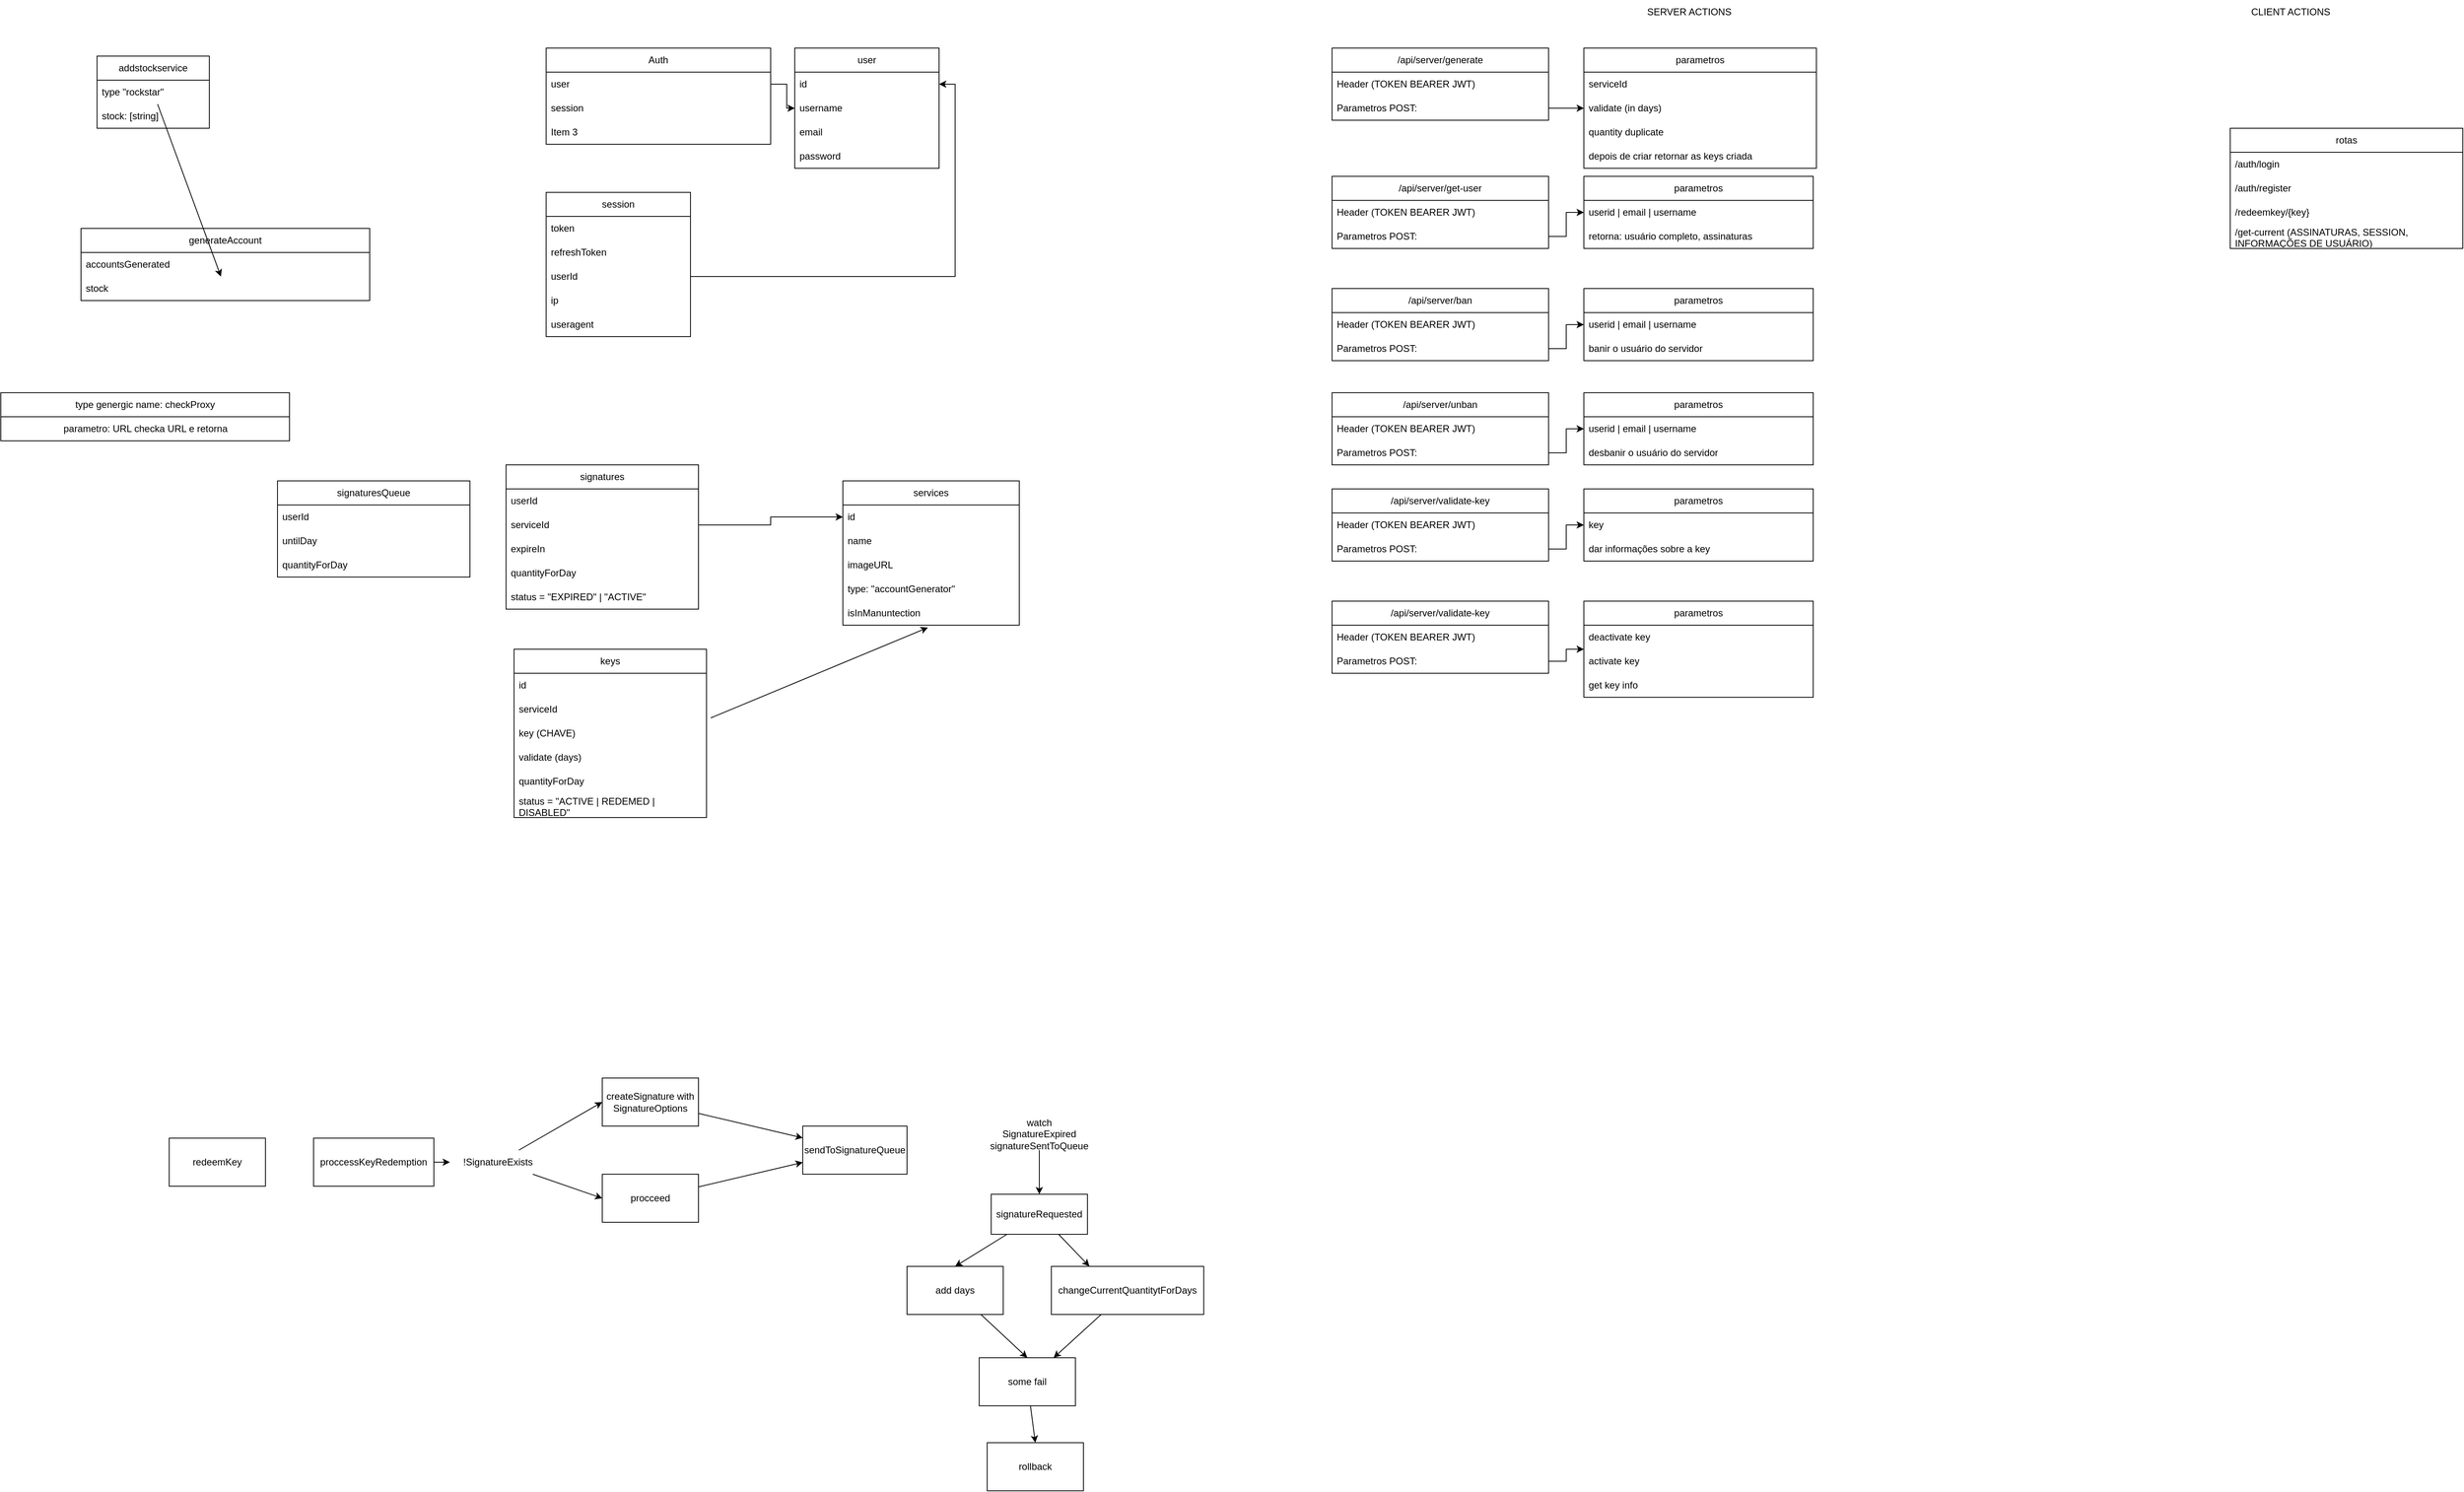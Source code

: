 <mxfile>
    <diagram name="Página-1" id="O1KRXGoHEC6wwhtu853x">
        <mxGraphModel dx="3294" dy="952" grid="1" gridSize="10" guides="1" tooltips="1" connect="1" arrows="1" fold="1" page="1" pageScale="1" pageWidth="827" pageHeight="1169" math="0" shadow="0">
            <root>
                <mxCell id="0"/>
                <mxCell id="1" parent="0"/>
                <mxCell id="ZJLMr6A-sKpY7JcaEZAS-47" value="/api/server/generate" style="swimlane;fontStyle=0;childLayout=stackLayout;horizontal=1;startSize=30;horizontalStack=0;resizeParent=1;resizeParentMax=0;resizeLast=0;collapsible=1;marginBottom=0;whiteSpace=wrap;html=1;" parent="1" vertex="1">
                    <mxGeometry x="100" y="90" width="270" height="90" as="geometry"/>
                </mxCell>
                <mxCell id="ZJLMr6A-sKpY7JcaEZAS-48" value="Header (TOKEN BEARER JWT)" style="text;strokeColor=none;fillColor=none;align=left;verticalAlign=middle;spacingLeft=4;spacingRight=4;overflow=hidden;points=[[0,0.5],[1,0.5]];portConstraint=eastwest;rotatable=0;whiteSpace=wrap;html=1;" parent="ZJLMr6A-sKpY7JcaEZAS-47" vertex="1">
                    <mxGeometry y="30" width="270" height="30" as="geometry"/>
                </mxCell>
                <mxCell id="ZJLMr6A-sKpY7JcaEZAS-49" value="Parametros POST:" style="text;strokeColor=none;fillColor=none;align=left;verticalAlign=middle;spacingLeft=4;spacingRight=4;overflow=hidden;points=[[0,0.5],[1,0.5]];portConstraint=eastwest;rotatable=0;whiteSpace=wrap;html=1;" parent="ZJLMr6A-sKpY7JcaEZAS-47" vertex="1">
                    <mxGeometry y="60" width="270" height="30" as="geometry"/>
                </mxCell>
                <mxCell id="ZJLMr6A-sKpY7JcaEZAS-51" value="parametros" style="swimlane;fontStyle=0;childLayout=stackLayout;horizontal=1;startSize=30;horizontalStack=0;resizeParent=1;resizeParentMax=0;resizeLast=0;collapsible=1;marginBottom=0;whiteSpace=wrap;html=1;" parent="1" vertex="1">
                    <mxGeometry x="414" y="90" width="290" height="150" as="geometry"/>
                </mxCell>
                <mxCell id="ZJLMr6A-sKpY7JcaEZAS-53" value="serviceId" style="text;strokeColor=none;fillColor=none;align=left;verticalAlign=middle;spacingLeft=4;spacingRight=4;overflow=hidden;points=[[0,0.5],[1,0.5]];portConstraint=eastwest;rotatable=0;whiteSpace=wrap;html=1;" parent="ZJLMr6A-sKpY7JcaEZAS-51" vertex="1">
                    <mxGeometry y="30" width="290" height="30" as="geometry"/>
                </mxCell>
                <mxCell id="ZJLMr6A-sKpY7JcaEZAS-54" value="validate (in days)" style="text;strokeColor=none;fillColor=none;align=left;verticalAlign=middle;spacingLeft=4;spacingRight=4;overflow=hidden;points=[[0,0.5],[1,0.5]];portConstraint=eastwest;rotatable=0;whiteSpace=wrap;html=1;" parent="ZJLMr6A-sKpY7JcaEZAS-51" vertex="1">
                    <mxGeometry y="60" width="290" height="30" as="geometry"/>
                </mxCell>
                <mxCell id="ZJLMr6A-sKpY7JcaEZAS-86" value="quantity duplicate" style="text;strokeColor=none;fillColor=none;align=left;verticalAlign=middle;spacingLeft=4;spacingRight=4;overflow=hidden;points=[[0,0.5],[1,0.5]];portConstraint=eastwest;rotatable=0;whiteSpace=wrap;html=1;" parent="ZJLMr6A-sKpY7JcaEZAS-51" vertex="1">
                    <mxGeometry y="90" width="290" height="30" as="geometry"/>
                </mxCell>
                <mxCell id="ZJLMr6A-sKpY7JcaEZAS-87" value="depois de criar retornar as keys criada" style="text;strokeColor=none;fillColor=none;align=left;verticalAlign=middle;spacingLeft=4;spacingRight=4;overflow=hidden;points=[[0,0.5],[1,0.5]];portConstraint=eastwest;rotatable=0;whiteSpace=wrap;html=1;" parent="ZJLMr6A-sKpY7JcaEZAS-51" vertex="1">
                    <mxGeometry y="120" width="290" height="30" as="geometry"/>
                </mxCell>
                <mxCell id="ZJLMr6A-sKpY7JcaEZAS-56" style="edgeStyle=orthogonalEdgeStyle;rounded=0;orthogonalLoop=1;jettySize=auto;html=1;" parent="1" source="ZJLMr6A-sKpY7JcaEZAS-49" target="ZJLMr6A-sKpY7JcaEZAS-51" edge="1">
                    <mxGeometry relative="1" as="geometry"/>
                </mxCell>
                <mxCell id="ZJLMr6A-sKpY7JcaEZAS-57" value="/api/server/get-user" style="swimlane;fontStyle=0;childLayout=stackLayout;horizontal=1;startSize=30;horizontalStack=0;resizeParent=1;resizeParentMax=0;resizeLast=0;collapsible=1;marginBottom=0;whiteSpace=wrap;html=1;" parent="1" vertex="1">
                    <mxGeometry x="100" y="250" width="270" height="90" as="geometry"/>
                </mxCell>
                <mxCell id="ZJLMr6A-sKpY7JcaEZAS-58" value="Header (TOKEN BEARER JWT)" style="text;strokeColor=none;fillColor=none;align=left;verticalAlign=middle;spacingLeft=4;spacingRight=4;overflow=hidden;points=[[0,0.5],[1,0.5]];portConstraint=eastwest;rotatable=0;whiteSpace=wrap;html=1;" parent="ZJLMr6A-sKpY7JcaEZAS-57" vertex="1">
                    <mxGeometry y="30" width="270" height="30" as="geometry"/>
                </mxCell>
                <mxCell id="ZJLMr6A-sKpY7JcaEZAS-59" value="Parametros POST:" style="text;strokeColor=none;fillColor=none;align=left;verticalAlign=middle;spacingLeft=4;spacingRight=4;overflow=hidden;points=[[0,0.5],[1,0.5]];portConstraint=eastwest;rotatable=0;whiteSpace=wrap;html=1;" parent="ZJLMr6A-sKpY7JcaEZAS-57" vertex="1">
                    <mxGeometry y="60" width="270" height="30" as="geometry"/>
                </mxCell>
                <mxCell id="ZJLMr6A-sKpY7JcaEZAS-60" value="parametros" style="swimlane;fontStyle=0;childLayout=stackLayout;horizontal=1;startSize=30;horizontalStack=0;resizeParent=1;resizeParentMax=0;resizeLast=0;collapsible=1;marginBottom=0;whiteSpace=wrap;html=1;" parent="1" vertex="1">
                    <mxGeometry x="414" y="250" width="286" height="90" as="geometry"/>
                </mxCell>
                <mxCell id="ZJLMr6A-sKpY7JcaEZAS-61" value="userid | email | username" style="text;strokeColor=none;fillColor=none;align=left;verticalAlign=middle;spacingLeft=4;spacingRight=4;overflow=hidden;points=[[0,0.5],[1,0.5]];portConstraint=eastwest;rotatable=0;whiteSpace=wrap;html=1;" parent="ZJLMr6A-sKpY7JcaEZAS-60" vertex="1">
                    <mxGeometry y="30" width="286" height="30" as="geometry"/>
                </mxCell>
                <mxCell id="ZJLMr6A-sKpY7JcaEZAS-62" value="retorna: usuário completo, assinaturas" style="text;strokeColor=none;fillColor=none;align=left;verticalAlign=middle;spacingLeft=4;spacingRight=4;overflow=hidden;points=[[0,0.5],[1,0.5]];portConstraint=eastwest;rotatable=0;whiteSpace=wrap;html=1;" parent="ZJLMr6A-sKpY7JcaEZAS-60" vertex="1">
                    <mxGeometry y="60" width="286" height="30" as="geometry"/>
                </mxCell>
                <mxCell id="ZJLMr6A-sKpY7JcaEZAS-64" style="edgeStyle=orthogonalEdgeStyle;rounded=0;orthogonalLoop=1;jettySize=auto;html=1;" parent="1" source="ZJLMr6A-sKpY7JcaEZAS-59" target="ZJLMr6A-sKpY7JcaEZAS-60" edge="1">
                    <mxGeometry relative="1" as="geometry"/>
                </mxCell>
                <mxCell id="ZJLMr6A-sKpY7JcaEZAS-65" value="/api/server/ban" style="swimlane;fontStyle=0;childLayout=stackLayout;horizontal=1;startSize=30;horizontalStack=0;resizeParent=1;resizeParentMax=0;resizeLast=0;collapsible=1;marginBottom=0;whiteSpace=wrap;html=1;" parent="1" vertex="1">
                    <mxGeometry x="100" y="390" width="270" height="90" as="geometry"/>
                </mxCell>
                <mxCell id="ZJLMr6A-sKpY7JcaEZAS-66" value="Header (TOKEN BEARER JWT)" style="text;strokeColor=none;fillColor=none;align=left;verticalAlign=middle;spacingLeft=4;spacingRight=4;overflow=hidden;points=[[0,0.5],[1,0.5]];portConstraint=eastwest;rotatable=0;whiteSpace=wrap;html=1;" parent="ZJLMr6A-sKpY7JcaEZAS-65" vertex="1">
                    <mxGeometry y="30" width="270" height="30" as="geometry"/>
                </mxCell>
                <mxCell id="ZJLMr6A-sKpY7JcaEZAS-67" value="Parametros POST:" style="text;strokeColor=none;fillColor=none;align=left;verticalAlign=middle;spacingLeft=4;spacingRight=4;overflow=hidden;points=[[0,0.5],[1,0.5]];portConstraint=eastwest;rotatable=0;whiteSpace=wrap;html=1;" parent="ZJLMr6A-sKpY7JcaEZAS-65" vertex="1">
                    <mxGeometry y="60" width="270" height="30" as="geometry"/>
                </mxCell>
                <mxCell id="ZJLMr6A-sKpY7JcaEZAS-68" value="parametros" style="swimlane;fontStyle=0;childLayout=stackLayout;horizontal=1;startSize=30;horizontalStack=0;resizeParent=1;resizeParentMax=0;resizeLast=0;collapsible=1;marginBottom=0;whiteSpace=wrap;html=1;" parent="1" vertex="1">
                    <mxGeometry x="414" y="390" width="286" height="90" as="geometry"/>
                </mxCell>
                <mxCell id="ZJLMr6A-sKpY7JcaEZAS-69" value="userid | email | username" style="text;strokeColor=none;fillColor=none;align=left;verticalAlign=middle;spacingLeft=4;spacingRight=4;overflow=hidden;points=[[0,0.5],[1,0.5]];portConstraint=eastwest;rotatable=0;whiteSpace=wrap;html=1;" parent="ZJLMr6A-sKpY7JcaEZAS-68" vertex="1">
                    <mxGeometry y="30" width="286" height="30" as="geometry"/>
                </mxCell>
                <mxCell id="ZJLMr6A-sKpY7JcaEZAS-70" value="banir o usuário do servidor" style="text;strokeColor=none;fillColor=none;align=left;verticalAlign=middle;spacingLeft=4;spacingRight=4;overflow=hidden;points=[[0,0.5],[1,0.5]];portConstraint=eastwest;rotatable=0;whiteSpace=wrap;html=1;" parent="ZJLMr6A-sKpY7JcaEZAS-68" vertex="1">
                    <mxGeometry y="60" width="286" height="30" as="geometry"/>
                </mxCell>
                <mxCell id="ZJLMr6A-sKpY7JcaEZAS-71" style="edgeStyle=orthogonalEdgeStyle;rounded=0;orthogonalLoop=1;jettySize=auto;html=1;" parent="1" source="ZJLMr6A-sKpY7JcaEZAS-67" target="ZJLMr6A-sKpY7JcaEZAS-68" edge="1">
                    <mxGeometry relative="1" as="geometry"/>
                </mxCell>
                <mxCell id="ZJLMr6A-sKpY7JcaEZAS-72" value="/api/server/unban" style="swimlane;fontStyle=0;childLayout=stackLayout;horizontal=1;startSize=30;horizontalStack=0;resizeParent=1;resizeParentMax=0;resizeLast=0;collapsible=1;marginBottom=0;whiteSpace=wrap;html=1;" parent="1" vertex="1">
                    <mxGeometry x="100" y="520" width="270" height="90" as="geometry"/>
                </mxCell>
                <mxCell id="ZJLMr6A-sKpY7JcaEZAS-73" value="Header (TOKEN BEARER JWT)" style="text;strokeColor=none;fillColor=none;align=left;verticalAlign=middle;spacingLeft=4;spacingRight=4;overflow=hidden;points=[[0,0.5],[1,0.5]];portConstraint=eastwest;rotatable=0;whiteSpace=wrap;html=1;" parent="ZJLMr6A-sKpY7JcaEZAS-72" vertex="1">
                    <mxGeometry y="30" width="270" height="30" as="geometry"/>
                </mxCell>
                <mxCell id="ZJLMr6A-sKpY7JcaEZAS-74" value="Parametros POST:" style="text;strokeColor=none;fillColor=none;align=left;verticalAlign=middle;spacingLeft=4;spacingRight=4;overflow=hidden;points=[[0,0.5],[1,0.5]];portConstraint=eastwest;rotatable=0;whiteSpace=wrap;html=1;" parent="ZJLMr6A-sKpY7JcaEZAS-72" vertex="1">
                    <mxGeometry y="60" width="270" height="30" as="geometry"/>
                </mxCell>
                <mxCell id="ZJLMr6A-sKpY7JcaEZAS-75" value="parametros" style="swimlane;fontStyle=0;childLayout=stackLayout;horizontal=1;startSize=30;horizontalStack=0;resizeParent=1;resizeParentMax=0;resizeLast=0;collapsible=1;marginBottom=0;whiteSpace=wrap;html=1;" parent="1" vertex="1">
                    <mxGeometry x="414" y="520" width="286" height="90" as="geometry"/>
                </mxCell>
                <mxCell id="ZJLMr6A-sKpY7JcaEZAS-76" value="userid | email | username" style="text;strokeColor=none;fillColor=none;align=left;verticalAlign=middle;spacingLeft=4;spacingRight=4;overflow=hidden;points=[[0,0.5],[1,0.5]];portConstraint=eastwest;rotatable=0;whiteSpace=wrap;html=1;" parent="ZJLMr6A-sKpY7JcaEZAS-75" vertex="1">
                    <mxGeometry y="30" width="286" height="30" as="geometry"/>
                </mxCell>
                <mxCell id="ZJLMr6A-sKpY7JcaEZAS-77" value="desbanir o usuário do servidor" style="text;strokeColor=none;fillColor=none;align=left;verticalAlign=middle;spacingLeft=4;spacingRight=4;overflow=hidden;points=[[0,0.5],[1,0.5]];portConstraint=eastwest;rotatable=0;whiteSpace=wrap;html=1;" parent="ZJLMr6A-sKpY7JcaEZAS-75" vertex="1">
                    <mxGeometry y="60" width="286" height="30" as="geometry"/>
                </mxCell>
                <mxCell id="ZJLMr6A-sKpY7JcaEZAS-78" style="edgeStyle=orthogonalEdgeStyle;rounded=0;orthogonalLoop=1;jettySize=auto;html=1;" parent="1" source="ZJLMr6A-sKpY7JcaEZAS-74" target="ZJLMr6A-sKpY7JcaEZAS-75" edge="1">
                    <mxGeometry relative="1" as="geometry"/>
                </mxCell>
                <mxCell id="ZJLMr6A-sKpY7JcaEZAS-79" value="/api/server/validate-key" style="swimlane;fontStyle=0;childLayout=stackLayout;horizontal=1;startSize=30;horizontalStack=0;resizeParent=1;resizeParentMax=0;resizeLast=0;collapsible=1;marginBottom=0;whiteSpace=wrap;html=1;" parent="1" vertex="1">
                    <mxGeometry x="100" y="640" width="270" height="90" as="geometry"/>
                </mxCell>
                <mxCell id="ZJLMr6A-sKpY7JcaEZAS-80" value="Header (TOKEN BEARER JWT)" style="text;strokeColor=none;fillColor=none;align=left;verticalAlign=middle;spacingLeft=4;spacingRight=4;overflow=hidden;points=[[0,0.5],[1,0.5]];portConstraint=eastwest;rotatable=0;whiteSpace=wrap;html=1;" parent="ZJLMr6A-sKpY7JcaEZAS-79" vertex="1">
                    <mxGeometry y="30" width="270" height="30" as="geometry"/>
                </mxCell>
                <mxCell id="ZJLMr6A-sKpY7JcaEZAS-81" value="Parametros POST:" style="text;strokeColor=none;fillColor=none;align=left;verticalAlign=middle;spacingLeft=4;spacingRight=4;overflow=hidden;points=[[0,0.5],[1,0.5]];portConstraint=eastwest;rotatable=0;whiteSpace=wrap;html=1;" parent="ZJLMr6A-sKpY7JcaEZAS-79" vertex="1">
                    <mxGeometry y="60" width="270" height="30" as="geometry"/>
                </mxCell>
                <mxCell id="ZJLMr6A-sKpY7JcaEZAS-82" value="parametros" style="swimlane;fontStyle=0;childLayout=stackLayout;horizontal=1;startSize=30;horizontalStack=0;resizeParent=1;resizeParentMax=0;resizeLast=0;collapsible=1;marginBottom=0;whiteSpace=wrap;html=1;" parent="1" vertex="1">
                    <mxGeometry x="414" y="640" width="286" height="90" as="geometry"/>
                </mxCell>
                <mxCell id="ZJLMr6A-sKpY7JcaEZAS-83" value="key" style="text;strokeColor=none;fillColor=none;align=left;verticalAlign=middle;spacingLeft=4;spacingRight=4;overflow=hidden;points=[[0,0.5],[1,0.5]];portConstraint=eastwest;rotatable=0;whiteSpace=wrap;html=1;" parent="ZJLMr6A-sKpY7JcaEZAS-82" vertex="1">
                    <mxGeometry y="30" width="286" height="30" as="geometry"/>
                </mxCell>
                <mxCell id="ZJLMr6A-sKpY7JcaEZAS-84" value="dar informações sobre a key" style="text;strokeColor=none;fillColor=none;align=left;verticalAlign=middle;spacingLeft=4;spacingRight=4;overflow=hidden;points=[[0,0.5],[1,0.5]];portConstraint=eastwest;rotatable=0;whiteSpace=wrap;html=1;" parent="ZJLMr6A-sKpY7JcaEZAS-82" vertex="1">
                    <mxGeometry y="60" width="286" height="30" as="geometry"/>
                </mxCell>
                <mxCell id="ZJLMr6A-sKpY7JcaEZAS-85" style="edgeStyle=orthogonalEdgeStyle;rounded=0;orthogonalLoop=1;jettySize=auto;html=1;" parent="1" source="ZJLMr6A-sKpY7JcaEZAS-81" target="ZJLMr6A-sKpY7JcaEZAS-82" edge="1">
                    <mxGeometry relative="1" as="geometry"/>
                </mxCell>
                <mxCell id="ZJLMr6A-sKpY7JcaEZAS-92" value="rotas" style="swimlane;fontStyle=0;childLayout=stackLayout;horizontal=1;startSize=30;horizontalStack=0;resizeParent=1;resizeParentMax=0;resizeLast=0;collapsible=1;marginBottom=0;whiteSpace=wrap;html=1;" parent="1" vertex="1">
                    <mxGeometry x="1220" y="190" width="290" height="150" as="geometry"/>
                </mxCell>
                <mxCell id="ZJLMr6A-sKpY7JcaEZAS-93" value="/auth/login" style="text;strokeColor=none;fillColor=none;align=left;verticalAlign=middle;spacingLeft=4;spacingRight=4;overflow=hidden;points=[[0,0.5],[1,0.5]];portConstraint=eastwest;rotatable=0;whiteSpace=wrap;html=1;" parent="ZJLMr6A-sKpY7JcaEZAS-92" vertex="1">
                    <mxGeometry y="30" width="290" height="30" as="geometry"/>
                </mxCell>
                <mxCell id="ZJLMr6A-sKpY7JcaEZAS-94" value="/auth/register" style="text;strokeColor=none;fillColor=none;align=left;verticalAlign=middle;spacingLeft=4;spacingRight=4;overflow=hidden;points=[[0,0.5],[1,0.5]];portConstraint=eastwest;rotatable=0;whiteSpace=wrap;html=1;" parent="ZJLMr6A-sKpY7JcaEZAS-92" vertex="1">
                    <mxGeometry y="60" width="290" height="30" as="geometry"/>
                </mxCell>
                <mxCell id="ZJLMr6A-sKpY7JcaEZAS-98" value="/redeemkey/{key}" style="text;strokeColor=none;fillColor=none;align=left;verticalAlign=middle;spacingLeft=4;spacingRight=4;overflow=hidden;points=[[0,0.5],[1,0.5]];portConstraint=eastwest;rotatable=0;whiteSpace=wrap;html=1;" parent="ZJLMr6A-sKpY7JcaEZAS-92" vertex="1">
                    <mxGeometry y="90" width="290" height="30" as="geometry"/>
                </mxCell>
                <mxCell id="ZJLMr6A-sKpY7JcaEZAS-99" value="/get-current (ASSINATURAS, SESSION, INFORMAÇÕES DE USUÁRIO)" style="text;strokeColor=none;fillColor=none;align=left;verticalAlign=middle;spacingLeft=4;spacingRight=4;overflow=hidden;points=[[0,0.5],[1,0.5]];portConstraint=eastwest;rotatable=0;whiteSpace=wrap;html=1;" parent="ZJLMr6A-sKpY7JcaEZAS-92" vertex="1">
                    <mxGeometry y="120" width="290" height="30" as="geometry"/>
                </mxCell>
                <mxCell id="ZJLMr6A-sKpY7JcaEZAS-96" value="SERVER ACTIONS" style="text;html=1;align=center;verticalAlign=middle;resizable=0;points=[];autosize=1;strokeColor=none;fillColor=none;" parent="1" vertex="1">
                    <mxGeometry x="480" y="30" width="130" height="30" as="geometry"/>
                </mxCell>
                <mxCell id="ZJLMr6A-sKpY7JcaEZAS-97" value="CLIENT ACTIONS" style="text;html=1;align=center;verticalAlign=middle;resizable=0;points=[];autosize=1;strokeColor=none;fillColor=none;" parent="1" vertex="1">
                    <mxGeometry x="1235" y="30" width="120" height="30" as="geometry"/>
                </mxCell>
                <mxCell id="36" value="Auth" style="swimlane;fontStyle=0;childLayout=stackLayout;horizontal=1;startSize=30;horizontalStack=0;resizeParent=1;resizeParentMax=0;resizeLast=0;collapsible=1;marginBottom=0;whiteSpace=wrap;html=1;" parent="1" vertex="1">
                    <mxGeometry x="-880" y="90" width="280" height="120" as="geometry"/>
                </mxCell>
                <mxCell id="37" value="user" style="text;strokeColor=none;fillColor=none;align=left;verticalAlign=middle;spacingLeft=4;spacingRight=4;overflow=hidden;points=[[0,0.5],[1,0.5]];portConstraint=eastwest;rotatable=0;whiteSpace=wrap;html=1;" parent="36" vertex="1">
                    <mxGeometry y="30" width="280" height="30" as="geometry"/>
                </mxCell>
                <mxCell id="38" value="session" style="text;strokeColor=none;fillColor=none;align=left;verticalAlign=middle;spacingLeft=4;spacingRight=4;overflow=hidden;points=[[0,0.5],[1,0.5]];portConstraint=eastwest;rotatable=0;whiteSpace=wrap;html=1;" parent="36" vertex="1">
                    <mxGeometry y="60" width="280" height="30" as="geometry"/>
                </mxCell>
                <mxCell id="39" value="Item 3" style="text;strokeColor=none;fillColor=none;align=left;verticalAlign=middle;spacingLeft=4;spacingRight=4;overflow=hidden;points=[[0,0.5],[1,0.5]];portConstraint=eastwest;rotatable=0;whiteSpace=wrap;html=1;" parent="36" vertex="1">
                    <mxGeometry y="90" width="280" height="30" as="geometry"/>
                </mxCell>
                <mxCell id="40" value="user" style="swimlane;fontStyle=0;childLayout=stackLayout;horizontal=1;startSize=30;horizontalStack=0;resizeParent=1;resizeParentMax=0;resizeLast=0;collapsible=1;marginBottom=0;whiteSpace=wrap;html=1;" parent="1" vertex="1">
                    <mxGeometry x="-570" y="90" width="180" height="150" as="geometry"/>
                </mxCell>
                <mxCell id="41" value="id" style="text;strokeColor=none;fillColor=none;align=left;verticalAlign=middle;spacingLeft=4;spacingRight=4;overflow=hidden;points=[[0,0.5],[1,0.5]];portConstraint=eastwest;rotatable=0;whiteSpace=wrap;html=1;" parent="40" vertex="1">
                    <mxGeometry y="30" width="180" height="30" as="geometry"/>
                </mxCell>
                <mxCell id="42" value="username" style="text;strokeColor=none;fillColor=none;align=left;verticalAlign=middle;spacingLeft=4;spacingRight=4;overflow=hidden;points=[[0,0.5],[1,0.5]];portConstraint=eastwest;rotatable=0;whiteSpace=wrap;html=1;" parent="40" vertex="1">
                    <mxGeometry y="60" width="180" height="30" as="geometry"/>
                </mxCell>
                <mxCell id="43" value="email" style="text;strokeColor=none;fillColor=none;align=left;verticalAlign=middle;spacingLeft=4;spacingRight=4;overflow=hidden;points=[[0,0.5],[1,0.5]];portConstraint=eastwest;rotatable=0;whiteSpace=wrap;html=1;" parent="40" vertex="1">
                    <mxGeometry y="90" width="180" height="30" as="geometry"/>
                </mxCell>
                <mxCell id="44" value="password" style="text;strokeColor=none;fillColor=none;align=left;verticalAlign=middle;spacingLeft=4;spacingRight=4;overflow=hidden;points=[[0,0.5],[1,0.5]];portConstraint=eastwest;rotatable=0;whiteSpace=wrap;html=1;" parent="40" vertex="1">
                    <mxGeometry y="120" width="180" height="30" as="geometry"/>
                </mxCell>
                <mxCell id="45" style="edgeStyle=orthogonalEdgeStyle;rounded=0;orthogonalLoop=1;jettySize=auto;html=1;" parent="1" source="37" target="40" edge="1">
                    <mxGeometry relative="1" as="geometry"/>
                </mxCell>
                <mxCell id="46" value="session" style="swimlane;fontStyle=0;childLayout=stackLayout;horizontal=1;startSize=30;horizontalStack=0;resizeParent=1;resizeParentMax=0;resizeLast=0;collapsible=1;marginBottom=0;whiteSpace=wrap;html=1;" parent="1" vertex="1">
                    <mxGeometry x="-880" y="270" width="180" height="180" as="geometry"/>
                </mxCell>
                <mxCell id="47" value="token" style="text;strokeColor=none;fillColor=none;align=left;verticalAlign=middle;spacingLeft=4;spacingRight=4;overflow=hidden;points=[[0,0.5],[1,0.5]];portConstraint=eastwest;rotatable=0;whiteSpace=wrap;html=1;" parent="46" vertex="1">
                    <mxGeometry y="30" width="180" height="30" as="geometry"/>
                </mxCell>
                <mxCell id="48" value="refreshToken" style="text;strokeColor=none;fillColor=none;align=left;verticalAlign=middle;spacingLeft=4;spacingRight=4;overflow=hidden;points=[[0,0.5],[1,0.5]];portConstraint=eastwest;rotatable=0;whiteSpace=wrap;html=1;" parent="46" vertex="1">
                    <mxGeometry y="60" width="180" height="30" as="geometry"/>
                </mxCell>
                <mxCell id="49" value="userId" style="text;strokeColor=none;fillColor=none;align=left;verticalAlign=middle;spacingLeft=4;spacingRight=4;overflow=hidden;points=[[0,0.5],[1,0.5]];portConstraint=eastwest;rotatable=0;whiteSpace=wrap;html=1;" parent="46" vertex="1">
                    <mxGeometry y="90" width="180" height="30" as="geometry"/>
                </mxCell>
                <mxCell id="50" value="ip" style="text;strokeColor=none;fillColor=none;align=left;verticalAlign=middle;spacingLeft=4;spacingRight=4;overflow=hidden;points=[[0,0.5],[1,0.5]];portConstraint=eastwest;rotatable=0;whiteSpace=wrap;html=1;" parent="46" vertex="1">
                    <mxGeometry y="120" width="180" height="30" as="geometry"/>
                </mxCell>
                <mxCell id="51" value="useragent" style="text;strokeColor=none;fillColor=none;align=left;verticalAlign=middle;spacingLeft=4;spacingRight=4;overflow=hidden;points=[[0,0.5],[1,0.5]];portConstraint=eastwest;rotatable=0;whiteSpace=wrap;html=1;" parent="46" vertex="1">
                    <mxGeometry y="150" width="180" height="30" as="geometry"/>
                </mxCell>
                <mxCell id="52" style="edgeStyle=orthogonalEdgeStyle;rounded=0;orthogonalLoop=1;jettySize=auto;html=1;entryX=1;entryY=0.5;entryDx=0;entryDy=0;" parent="1" source="49" target="41" edge="1">
                    <mxGeometry relative="1" as="geometry"/>
                </mxCell>
                <mxCell id="53" value="signatures" style="swimlane;fontStyle=0;childLayout=stackLayout;horizontal=1;startSize=30;horizontalStack=0;resizeParent=1;resizeParentMax=0;resizeLast=0;collapsible=1;marginBottom=0;whiteSpace=wrap;html=1;" parent="1" vertex="1">
                    <mxGeometry x="-930" y="610" width="240" height="180" as="geometry"/>
                </mxCell>
                <mxCell id="54" value="userId" style="text;strokeColor=none;fillColor=none;align=left;verticalAlign=middle;spacingLeft=4;spacingRight=4;overflow=hidden;points=[[0,0.5],[1,0.5]];portConstraint=eastwest;rotatable=0;whiteSpace=wrap;html=1;" parent="53" vertex="1">
                    <mxGeometry y="30" width="240" height="30" as="geometry"/>
                </mxCell>
                <mxCell id="55" value="serviceId" style="text;strokeColor=none;fillColor=none;align=left;verticalAlign=middle;spacingLeft=4;spacingRight=4;overflow=hidden;points=[[0,0.5],[1,0.5]];portConstraint=eastwest;rotatable=0;whiteSpace=wrap;html=1;" parent="53" vertex="1">
                    <mxGeometry y="60" width="240" height="30" as="geometry"/>
                </mxCell>
                <mxCell id="56" value="expireIn" style="text;strokeColor=none;fillColor=none;align=left;verticalAlign=middle;spacingLeft=4;spacingRight=4;overflow=hidden;points=[[0,0.5],[1,0.5]];portConstraint=eastwest;rotatable=0;whiteSpace=wrap;html=1;" parent="53" vertex="1">
                    <mxGeometry y="90" width="240" height="30" as="geometry"/>
                </mxCell>
                <mxCell id="155" value="quantityForDay" style="text;strokeColor=none;fillColor=none;align=left;verticalAlign=middle;spacingLeft=4;spacingRight=4;overflow=hidden;points=[[0,0.5],[1,0.5]];portConstraint=eastwest;rotatable=0;whiteSpace=wrap;html=1;" vertex="1" parent="53">
                    <mxGeometry y="120" width="240" height="30" as="geometry"/>
                </mxCell>
                <mxCell id="57" value="status = &quot;EXPIRED&quot; | &quot;ACTIVE&quot;&amp;nbsp;" style="text;strokeColor=none;fillColor=none;align=left;verticalAlign=middle;spacingLeft=4;spacingRight=4;overflow=hidden;points=[[0,0.5],[1,0.5]];portConstraint=eastwest;rotatable=0;whiteSpace=wrap;html=1;" parent="53" vertex="1">
                    <mxGeometry y="150" width="240" height="30" as="geometry"/>
                </mxCell>
                <mxCell id="58" value="services" style="swimlane;fontStyle=0;childLayout=stackLayout;horizontal=1;startSize=30;horizontalStack=0;resizeParent=1;resizeParentMax=0;resizeLast=0;collapsible=1;marginBottom=0;whiteSpace=wrap;html=1;" parent="1" vertex="1">
                    <mxGeometry x="-510" y="630" width="220" height="180" as="geometry"/>
                </mxCell>
                <mxCell id="59" value="id" style="text;strokeColor=none;fillColor=none;align=left;verticalAlign=middle;spacingLeft=4;spacingRight=4;overflow=hidden;points=[[0,0.5],[1,0.5]];portConstraint=eastwest;rotatable=0;whiteSpace=wrap;html=1;" parent="58" vertex="1">
                    <mxGeometry y="30" width="220" height="30" as="geometry"/>
                </mxCell>
                <mxCell id="60" value="name" style="text;strokeColor=none;fillColor=none;align=left;verticalAlign=middle;spacingLeft=4;spacingRight=4;overflow=hidden;points=[[0,0.5],[1,0.5]];portConstraint=eastwest;rotatable=0;whiteSpace=wrap;html=1;" parent="58" vertex="1">
                    <mxGeometry y="60" width="220" height="30" as="geometry"/>
                </mxCell>
                <mxCell id="61" value="imageURL" style="text;strokeColor=none;fillColor=none;align=left;verticalAlign=middle;spacingLeft=4;spacingRight=4;overflow=hidden;points=[[0,0.5],[1,0.5]];portConstraint=eastwest;rotatable=0;whiteSpace=wrap;html=1;" parent="58" vertex="1">
                    <mxGeometry y="90" width="220" height="30" as="geometry"/>
                </mxCell>
                <mxCell id="82" value="type: &quot;accountGenerator&quot;" style="text;strokeColor=none;fillColor=none;align=left;verticalAlign=middle;spacingLeft=4;spacingRight=4;overflow=hidden;points=[[0,0.5],[1,0.5]];portConstraint=eastwest;rotatable=0;whiteSpace=wrap;html=1;" parent="58" vertex="1">
                    <mxGeometry y="120" width="220" height="30" as="geometry"/>
                </mxCell>
                <mxCell id="103" value="isInManuntection" style="text;strokeColor=none;fillColor=none;align=left;verticalAlign=middle;spacingLeft=4;spacingRight=4;overflow=hidden;points=[[0,0.5],[1,0.5]];portConstraint=eastwest;rotatable=0;whiteSpace=wrap;html=1;" parent="58" vertex="1">
                    <mxGeometry y="150" width="220" height="30" as="geometry"/>
                </mxCell>
                <mxCell id="62" style="edgeStyle=orthogonalEdgeStyle;rounded=0;orthogonalLoop=1;jettySize=auto;html=1;entryX=0;entryY=0.5;entryDx=0;entryDy=0;" parent="1" source="55" target="59" edge="1">
                    <mxGeometry relative="1" as="geometry"/>
                </mxCell>
                <mxCell id="63" value="keys" style="swimlane;fontStyle=0;childLayout=stackLayout;horizontal=1;startSize=30;horizontalStack=0;resizeParent=1;resizeParentMax=0;resizeLast=0;collapsible=1;marginBottom=0;whiteSpace=wrap;html=1;" parent="1" vertex="1">
                    <mxGeometry x="-920" y="840" width="240" height="210" as="geometry"/>
                </mxCell>
                <mxCell id="64" value="id" style="text;strokeColor=none;fillColor=none;align=left;verticalAlign=middle;spacingLeft=4;spacingRight=4;overflow=hidden;points=[[0,0.5],[1,0.5]];portConstraint=eastwest;rotatable=0;whiteSpace=wrap;html=1;" parent="63" vertex="1">
                    <mxGeometry y="30" width="240" height="30" as="geometry"/>
                </mxCell>
                <mxCell id="66" value="serviceId" style="text;strokeColor=none;fillColor=none;align=left;verticalAlign=middle;spacingLeft=4;spacingRight=4;overflow=hidden;points=[[0,0.5],[1,0.5]];portConstraint=eastwest;rotatable=0;whiteSpace=wrap;html=1;" parent="63" vertex="1">
                    <mxGeometry y="60" width="240" height="30" as="geometry"/>
                </mxCell>
                <mxCell id="67" value="key (CHAVE)" style="text;strokeColor=none;fillColor=none;align=left;verticalAlign=middle;spacingLeft=4;spacingRight=4;overflow=hidden;points=[[0,0.5],[1,0.5]];portConstraint=eastwest;rotatable=0;whiteSpace=wrap;html=1;" parent="63" vertex="1">
                    <mxGeometry y="90" width="240" height="30" as="geometry"/>
                </mxCell>
                <mxCell id="68" value="validate (days)" style="text;strokeColor=none;fillColor=none;align=left;verticalAlign=middle;spacingLeft=4;spacingRight=4;overflow=hidden;points=[[0,0.5],[1,0.5]];portConstraint=eastwest;rotatable=0;whiteSpace=wrap;html=1;" parent="63" vertex="1">
                    <mxGeometry y="120" width="240" height="30" as="geometry"/>
                </mxCell>
                <mxCell id="158" value="quantityForDay" style="text;strokeColor=none;fillColor=none;align=left;verticalAlign=middle;spacingLeft=4;spacingRight=4;overflow=hidden;points=[[0,0.5],[1,0.5]];portConstraint=eastwest;rotatable=0;whiteSpace=wrap;html=1;" vertex="1" parent="63">
                    <mxGeometry y="150" width="240" height="30" as="geometry"/>
                </mxCell>
                <mxCell id="69" value="status = &quot;ACTIVE | REDEMED | DISABLED&quot;" style="text;strokeColor=none;fillColor=none;align=left;verticalAlign=middle;spacingLeft=4;spacingRight=4;overflow=hidden;points=[[0,0.5],[1,0.5]];portConstraint=eastwest;rotatable=0;whiteSpace=wrap;html=1;" parent="63" vertex="1">
                    <mxGeometry y="180" width="240" height="30" as="geometry"/>
                </mxCell>
                <mxCell id="70" value="/api/server/validate-key" style="swimlane;fontStyle=0;childLayout=stackLayout;horizontal=1;startSize=30;horizontalStack=0;resizeParent=1;resizeParentMax=0;resizeLast=0;collapsible=1;marginBottom=0;whiteSpace=wrap;html=1;" parent="1" vertex="1">
                    <mxGeometry x="100" y="780" width="270" height="90" as="geometry"/>
                </mxCell>
                <mxCell id="71" value="Header (TOKEN BEARER JWT)" style="text;strokeColor=none;fillColor=none;align=left;verticalAlign=middle;spacingLeft=4;spacingRight=4;overflow=hidden;points=[[0,0.5],[1,0.5]];portConstraint=eastwest;rotatable=0;whiteSpace=wrap;html=1;" parent="70" vertex="1">
                    <mxGeometry y="30" width="270" height="30" as="geometry"/>
                </mxCell>
                <mxCell id="72" value="Parametros POST:" style="text;strokeColor=none;fillColor=none;align=left;verticalAlign=middle;spacingLeft=4;spacingRight=4;overflow=hidden;points=[[0,0.5],[1,0.5]];portConstraint=eastwest;rotatable=0;whiteSpace=wrap;html=1;" parent="70" vertex="1">
                    <mxGeometry y="60" width="270" height="30" as="geometry"/>
                </mxCell>
                <mxCell id="73" value="parametros" style="swimlane;fontStyle=0;childLayout=stackLayout;horizontal=1;startSize=30;horizontalStack=0;resizeParent=1;resizeParentMax=0;resizeLast=0;collapsible=1;marginBottom=0;whiteSpace=wrap;html=1;" parent="1" vertex="1">
                    <mxGeometry x="414" y="780" width="286" height="120" as="geometry"/>
                </mxCell>
                <mxCell id="74" value="deactivate key" style="text;strokeColor=none;fillColor=none;align=left;verticalAlign=middle;spacingLeft=4;spacingRight=4;overflow=hidden;points=[[0,0.5],[1,0.5]];portConstraint=eastwest;rotatable=0;whiteSpace=wrap;html=1;" parent="73" vertex="1">
                    <mxGeometry y="30" width="286" height="30" as="geometry"/>
                </mxCell>
                <mxCell id="75" value="activate key" style="text;strokeColor=none;fillColor=none;align=left;verticalAlign=middle;spacingLeft=4;spacingRight=4;overflow=hidden;points=[[0,0.5],[1,0.5]];portConstraint=eastwest;rotatable=0;whiteSpace=wrap;html=1;" parent="73" vertex="1">
                    <mxGeometry y="60" width="286" height="30" as="geometry"/>
                </mxCell>
                <mxCell id="77" value="get key info" style="text;strokeColor=none;fillColor=none;align=left;verticalAlign=middle;spacingLeft=4;spacingRight=4;overflow=hidden;points=[[0,0.5],[1,0.5]];portConstraint=eastwest;rotatable=0;whiteSpace=wrap;html=1;" parent="73" vertex="1">
                    <mxGeometry y="90" width="286" height="30" as="geometry"/>
                </mxCell>
                <mxCell id="76" style="edgeStyle=orthogonalEdgeStyle;rounded=0;orthogonalLoop=1;jettySize=auto;html=1;" parent="1" source="72" target="73" edge="1">
                    <mxGeometry relative="1" as="geometry"/>
                </mxCell>
                <mxCell id="85" value="generateAccount" style="swimlane;fontStyle=0;childLayout=stackLayout;horizontal=1;startSize=30;horizontalStack=0;resizeParent=1;resizeParentMax=0;resizeLast=0;collapsible=1;marginBottom=0;whiteSpace=wrap;html=1;" parent="1" vertex="1">
                    <mxGeometry x="-1460" y="315" width="360" height="90" as="geometry"/>
                </mxCell>
                <mxCell id="86" value="accountsGenerated" style="text;strokeColor=none;fillColor=none;align=left;verticalAlign=middle;spacingLeft=4;spacingRight=4;overflow=hidden;points=[[0,0.5],[1,0.5]];portConstraint=eastwest;rotatable=0;whiteSpace=wrap;html=1;" parent="85" vertex="1">
                    <mxGeometry y="30" width="360" height="30" as="geometry"/>
                </mxCell>
                <mxCell id="87" value="stock" style="text;strokeColor=none;fillColor=none;align=left;verticalAlign=middle;spacingLeft=4;spacingRight=4;overflow=hidden;points=[[0,0.5],[1,0.5]];portConstraint=eastwest;rotatable=0;whiteSpace=wrap;html=1;" parent="85" vertex="1">
                    <mxGeometry y="60" width="360" height="30" as="geometry"/>
                </mxCell>
                <mxCell id="90" value="addstockservice" style="swimlane;fontStyle=0;childLayout=stackLayout;horizontal=1;startSize=30;horizontalStack=0;resizeParent=1;resizeParentMax=0;resizeLast=0;collapsible=1;marginBottom=0;whiteSpace=wrap;html=1;" parent="1" vertex="1">
                    <mxGeometry x="-1440" y="100" width="140" height="90" as="geometry"/>
                </mxCell>
                <mxCell id="91" value="type &quot;rockstar&quot;" style="text;strokeColor=none;fillColor=none;align=left;verticalAlign=middle;spacingLeft=4;spacingRight=4;overflow=hidden;points=[[0,0.5],[1,0.5]];portConstraint=eastwest;rotatable=0;whiteSpace=wrap;html=1;" parent="90" vertex="1">
                    <mxGeometry y="30" width="140" height="30" as="geometry"/>
                </mxCell>
                <mxCell id="92" value="stock: [string]" style="text;strokeColor=none;fillColor=none;align=left;verticalAlign=middle;spacingLeft=4;spacingRight=4;overflow=hidden;points=[[0,0.5],[1,0.5]];portConstraint=eastwest;rotatable=0;whiteSpace=wrap;html=1;" parent="90" vertex="1">
                    <mxGeometry y="60" width="140" height="30" as="geometry"/>
                </mxCell>
                <mxCell id="94" style="edgeStyle=none;html=1;" parent="1" source="91" target="87" edge="1">
                    <mxGeometry relative="1" as="geometry"/>
                </mxCell>
                <mxCell id="97" value="type genergic name: checkProxy" style="swimlane;fontStyle=0;childLayout=stackLayout;horizontal=1;startSize=30;horizontalStack=0;resizeParent=1;resizeParentMax=0;resizeLast=0;collapsible=1;marginBottom=0;whiteSpace=wrap;html=1;" parent="1" vertex="1">
                    <mxGeometry x="-1560" y="520" width="360" height="60" as="geometry"/>
                </mxCell>
                <mxCell id="100" value="parametro: URL checka URL e retorna" style="text;html=1;align=center;verticalAlign=middle;resizable=0;points=[];autosize=1;strokeColor=none;fillColor=none;" parent="97" vertex="1">
                    <mxGeometry y="30" width="360" height="30" as="geometry"/>
                </mxCell>
                <mxCell id="120" value="redeemKey" style="rounded=0;whiteSpace=wrap;html=1;fontFamily=Helvetica;fontSize=12;fontColor=default;fillColor=none;gradientColor=none;" vertex="1" parent="1">
                    <mxGeometry x="-1350" y="1450" width="120" height="60" as="geometry"/>
                </mxCell>
                <mxCell id="129" style="edgeStyle=none;html=1;fontFamily=Helvetica;fontSize=12;fontColor=default;" edge="1" parent="1" source="121" target="122">
                    <mxGeometry relative="1" as="geometry"/>
                </mxCell>
                <mxCell id="121" value="proccessKeyRedemption" style="rounded=0;whiteSpace=wrap;html=1;fontFamily=Helvetica;fontSize=12;fontColor=default;fillColor=none;gradientColor=none;" vertex="1" parent="1">
                    <mxGeometry x="-1170" y="1450" width="150" height="60" as="geometry"/>
                </mxCell>
                <mxCell id="123" style="edgeStyle=none;html=1;fontFamily=Helvetica;fontSize=12;fontColor=default;entryX=0;entryY=0.5;entryDx=0;entryDy=0;" edge="1" parent="1" source="122" target="124">
                    <mxGeometry relative="1" as="geometry">
                        <mxPoint x="-820" y="1420" as="targetPoint"/>
                    </mxGeometry>
                </mxCell>
                <mxCell id="130" style="edgeStyle=none;html=1;entryX=0;entryY=0.5;entryDx=0;entryDy=0;fontFamily=Helvetica;fontSize=12;fontColor=default;" edge="1" parent="1" source="122" target="125">
                    <mxGeometry relative="1" as="geometry"/>
                </mxCell>
                <mxCell id="122" value="!SignatureExists" style="text;html=1;strokeColor=none;fillColor=none;align=center;verticalAlign=middle;whiteSpace=wrap;rounded=0;fontFamily=Helvetica;fontSize=12;fontColor=default;" vertex="1" parent="1">
                    <mxGeometry x="-1000" y="1465" width="120" height="30" as="geometry"/>
                </mxCell>
                <mxCell id="128" style="edgeStyle=none;html=1;fontFamily=Helvetica;fontSize=12;fontColor=default;" edge="1" parent="1" source="124" target="135">
                    <mxGeometry relative="1" as="geometry">
                        <mxPoint x="-570" y="1465" as="targetPoint"/>
                    </mxGeometry>
                </mxCell>
                <mxCell id="124" value="createSignature with SignatureOptions" style="rounded=0;whiteSpace=wrap;html=1;fontFamily=Helvetica;fontSize=12;fontColor=default;fillColor=none;gradientColor=none;" vertex="1" parent="1">
                    <mxGeometry x="-810" y="1375" width="120" height="60" as="geometry"/>
                </mxCell>
                <mxCell id="127" style="edgeStyle=none;html=1;fontFamily=Helvetica;fontSize=12;fontColor=default;" edge="1" parent="1" source="125" target="135">
                    <mxGeometry relative="1" as="geometry">
                        <mxPoint x="-570" y="1480" as="targetPoint"/>
                    </mxGeometry>
                </mxCell>
                <mxCell id="125" value="procceed" style="rounded=0;whiteSpace=wrap;html=1;fontFamily=Helvetica;fontSize=12;fontColor=default;fillColor=none;gradientColor=none;" vertex="1" parent="1">
                    <mxGeometry x="-810" y="1495" width="120" height="60" as="geometry"/>
                </mxCell>
                <mxCell id="135" value="sendToSignatureQueue" style="rounded=0;whiteSpace=wrap;html=1;fontFamily=Helvetica;fontSize=12;fontColor=default;fillColor=none;gradientColor=none;" vertex="1" parent="1">
                    <mxGeometry x="-560" y="1435" width="130" height="60" as="geometry"/>
                </mxCell>
                <mxCell id="142" style="edgeStyle=none;html=1;fontFamily=Helvetica;fontSize=12;fontColor=default;" edge="1" parent="1" source="140" target="141">
                    <mxGeometry relative="1" as="geometry"/>
                </mxCell>
                <mxCell id="140" value="watch&lt;br&gt;SignatureExpired&lt;br&gt;signatureSentToQueue" style="text;html=1;strokeColor=none;fillColor=none;align=center;verticalAlign=middle;whiteSpace=wrap;rounded=0;fontFamily=Helvetica;fontSize=12;fontColor=default;" vertex="1" parent="1">
                    <mxGeometry x="-335" y="1425" width="140" height="40" as="geometry"/>
                </mxCell>
                <mxCell id="147" style="edgeStyle=none;html=1;entryX=0.5;entryY=0;entryDx=0;entryDy=0;fontFamily=Helvetica;fontSize=12;fontColor=default;" edge="1" parent="1" source="141" target="143">
                    <mxGeometry relative="1" as="geometry"/>
                </mxCell>
                <mxCell id="148" style="edgeStyle=none;html=1;entryX=0.25;entryY=0;entryDx=0;entryDy=0;fontFamily=Helvetica;fontSize=12;fontColor=default;" edge="1" parent="1" source="141" target="146">
                    <mxGeometry relative="1" as="geometry"/>
                </mxCell>
                <mxCell id="141" value="signatureRequested" style="rounded=0;whiteSpace=wrap;html=1;fontFamily=Helvetica;fontSize=12;fontColor=default;fillColor=none;gradientColor=none;" vertex="1" parent="1">
                    <mxGeometry x="-325" y="1520" width="120" height="50" as="geometry"/>
                </mxCell>
                <mxCell id="150" style="edgeStyle=none;html=1;entryX=0.5;entryY=0;entryDx=0;entryDy=0;fontFamily=Helvetica;fontSize=12;fontColor=default;" edge="1" parent="1" source="143" target="149">
                    <mxGeometry relative="1" as="geometry"/>
                </mxCell>
                <mxCell id="143" value="add days" style="rounded=0;whiteSpace=wrap;html=1;fontFamily=Helvetica;fontSize=12;fontColor=default;fillColor=none;gradientColor=none;" vertex="1" parent="1">
                    <mxGeometry x="-430" y="1610" width="120" height="60" as="geometry"/>
                </mxCell>
                <mxCell id="151" style="edgeStyle=none;html=1;fontFamily=Helvetica;fontSize=12;fontColor=default;" edge="1" parent="1" source="146" target="149">
                    <mxGeometry relative="1" as="geometry"/>
                </mxCell>
                <mxCell id="146" value="changeCurrentQuantitytForDays" style="rounded=0;whiteSpace=wrap;html=1;fontFamily=Helvetica;fontSize=12;fontColor=default;fillColor=none;gradientColor=none;" vertex="1" parent="1">
                    <mxGeometry x="-250" y="1610" width="190" height="60" as="geometry"/>
                </mxCell>
                <mxCell id="152" style="edgeStyle=none;html=1;fontFamily=Helvetica;fontSize=12;fontColor=default;entryX=0.5;entryY=0;entryDx=0;entryDy=0;" edge="1" parent="1" source="149" target="153">
                    <mxGeometry relative="1" as="geometry">
                        <mxPoint x="-280" y="1820" as="targetPoint"/>
                    </mxGeometry>
                </mxCell>
                <mxCell id="149" value="some fail" style="rounded=0;whiteSpace=wrap;html=1;fontFamily=Helvetica;fontSize=12;fontColor=default;fillColor=none;gradientColor=none;" vertex="1" parent="1">
                    <mxGeometry x="-340" y="1724" width="120" height="60" as="geometry"/>
                </mxCell>
                <mxCell id="153" value="rollback" style="rounded=0;whiteSpace=wrap;html=1;fontFamily=Helvetica;fontSize=12;fontColor=default;fillColor=none;gradientColor=none;" vertex="1" parent="1">
                    <mxGeometry x="-330" y="1830" width="120" height="60" as="geometry"/>
                </mxCell>
                <mxCell id="156" style="edgeStyle=none;html=1;entryX=0.482;entryY=1.1;entryDx=0;entryDy=0;entryPerimeter=0;fontFamily=Helvetica;fontSize=12;fontColor=default;exitX=1.022;exitY=0.858;exitDx=0;exitDy=0;exitPerimeter=0;" edge="1" parent="1" source="66" target="103">
                    <mxGeometry relative="1" as="geometry"/>
                </mxCell>
                <mxCell id="159" value="signaturesQueue" style="swimlane;fontStyle=0;childLayout=stackLayout;horizontal=1;startSize=30;horizontalStack=0;resizeParent=1;resizeParentMax=0;resizeLast=0;collapsible=1;marginBottom=0;whiteSpace=wrap;html=1;" vertex="1" parent="1">
                    <mxGeometry x="-1215" y="630" width="240" height="120" as="geometry"/>
                </mxCell>
                <mxCell id="160" value="userId" style="text;strokeColor=none;fillColor=none;align=left;verticalAlign=middle;spacingLeft=4;spacingRight=4;overflow=hidden;points=[[0,0.5],[1,0.5]];portConstraint=eastwest;rotatable=0;whiteSpace=wrap;html=1;" vertex="1" parent="159">
                    <mxGeometry y="30" width="240" height="30" as="geometry"/>
                </mxCell>
                <mxCell id="161" value="untilDay" style="text;strokeColor=none;fillColor=none;align=left;verticalAlign=middle;spacingLeft=4;spacingRight=4;overflow=hidden;points=[[0,0.5],[1,0.5]];portConstraint=eastwest;rotatable=0;whiteSpace=wrap;html=1;" vertex="1" parent="159">
                    <mxGeometry y="60" width="240" height="30" as="geometry"/>
                </mxCell>
                <mxCell id="163" value="quantityForDay" style="text;strokeColor=none;fillColor=none;align=left;verticalAlign=middle;spacingLeft=4;spacingRight=4;overflow=hidden;points=[[0,0.5],[1,0.5]];portConstraint=eastwest;rotatable=0;whiteSpace=wrap;html=1;" vertex="1" parent="159">
                    <mxGeometry y="90" width="240" height="30" as="geometry"/>
                </mxCell>
            </root>
        </mxGraphModel>
    </diagram>
</mxfile>